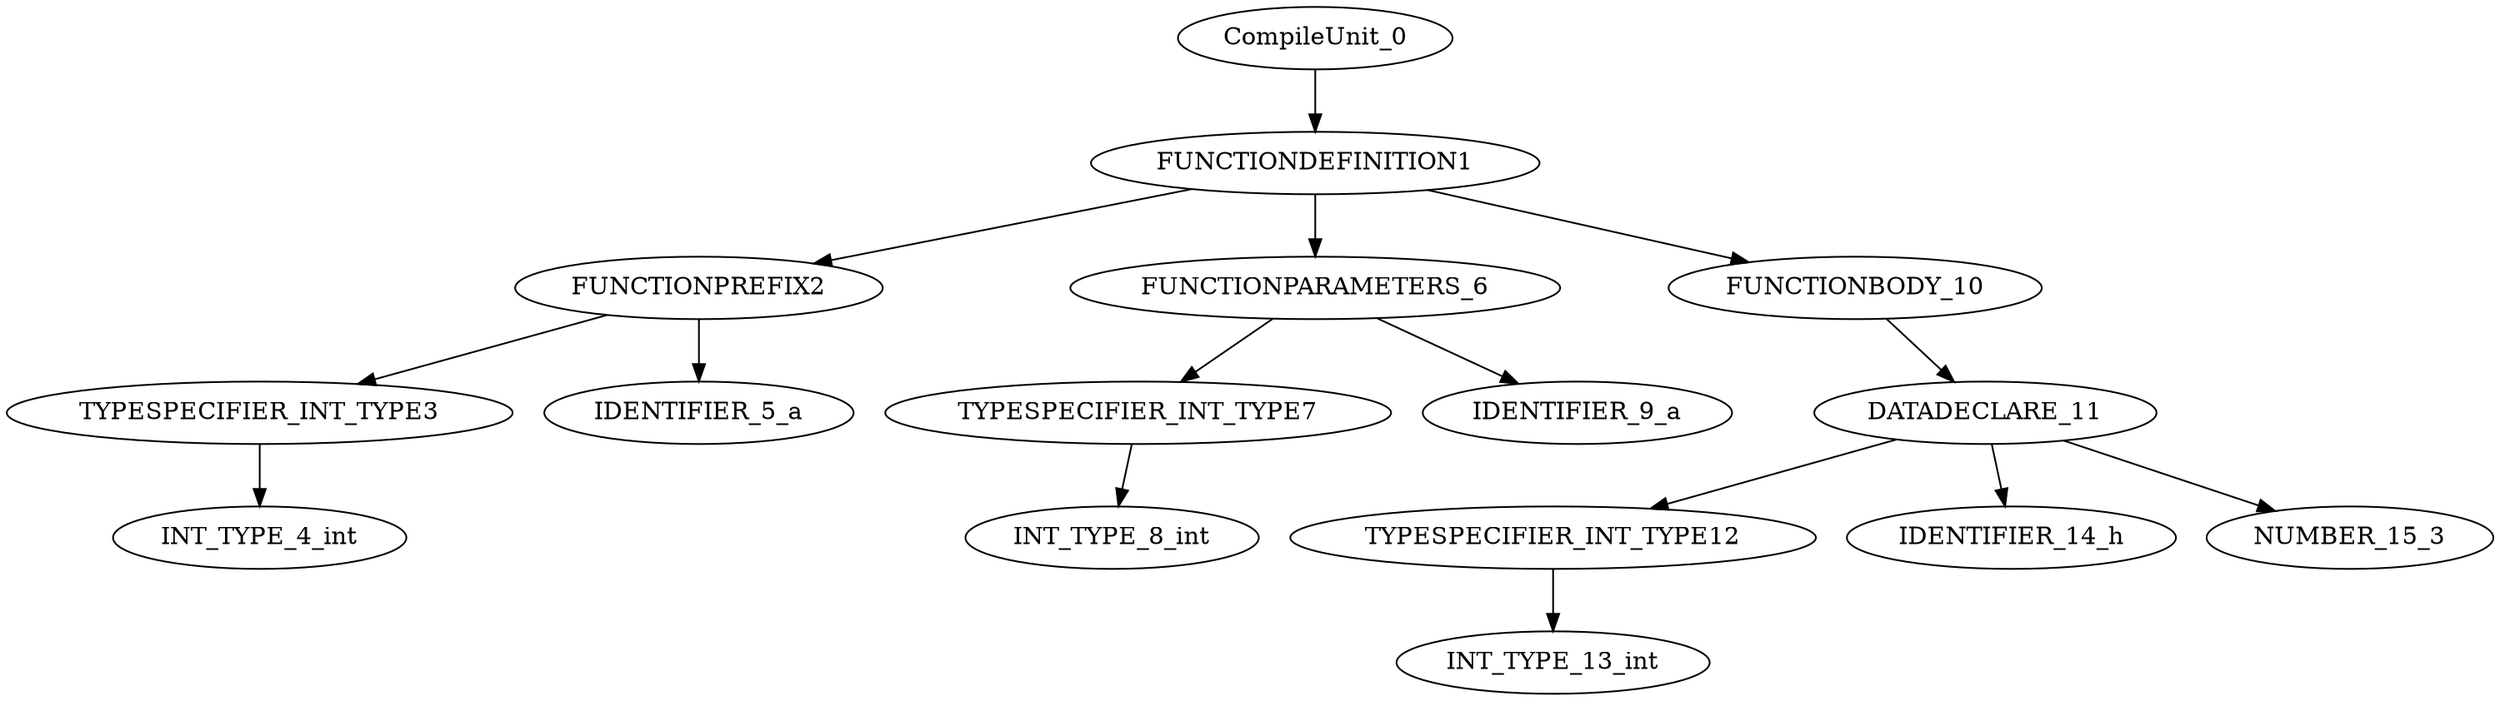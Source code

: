 digraph G{
"CompileUnit_0"->"FUNCTIONDEFINITION1";
"FUNCTIONDEFINITION1"->"FUNCTIONPREFIX2";
"FUNCTIONPREFIX2"->"TYPESPECIFIER_INT_TYPE3";
"TYPESPECIFIER_INT_TYPE3"->"INT_TYPE_4_int";
"FUNCTIONPREFIX2"->"IDENTIFIER_5_a";
"FUNCTIONDEFINITION1"->"FUNCTIONPARAMETERS_6";
"FUNCTIONPARAMETERS_6"->"TYPESPECIFIER_INT_TYPE7";
"TYPESPECIFIER_INT_TYPE7"->"INT_TYPE_8_int";
"FUNCTIONPARAMETERS_6"->"IDENTIFIER_9_a";
"FUNCTIONDEFINITION1"->"FUNCTIONBODY_10";
"FUNCTIONBODY_10"->"DATADECLARE_11";
"DATADECLARE_11"->"TYPESPECIFIER_INT_TYPE12";
"TYPESPECIFIER_INT_TYPE12"->"INT_TYPE_13_int";
"DATADECLARE_11"->"IDENTIFIER_14_h";
"DATADECLARE_11"->"NUMBER_15_3";
}

